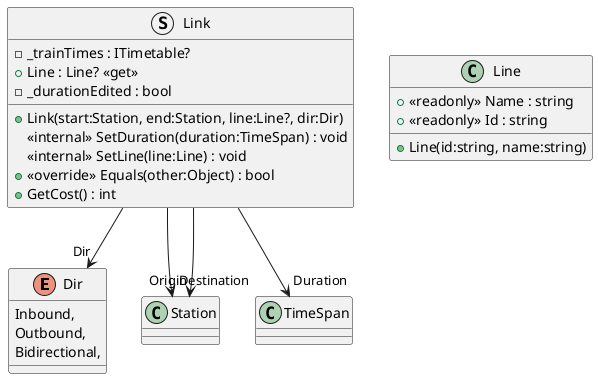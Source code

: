 @startuml
enum Dir {
    Inbound,
    Outbound,
    Bidirectional,
}
class Line {
    + <<readonly>> Name : string
    + <<readonly>> Id : string
    + Line(id:string, name:string)
}
struct Link {
    - _trainTimes : ITimetable?
    + Line : Line? <<get>>
    - _durationEdited : bool
    + Link(start:Station, end:Station, line:Line?, dir:Dir)
    <<internal>> SetDuration(duration:TimeSpan) : void
    <<internal>> SetLine(line:Line) : void
    + <<override>> Equals(other:Object) : bool
    + GetCost() : int
}
Link --> "Destination" Station
Link --> "Origin" Station
Link --> "Duration" TimeSpan
Link --> "Dir" Dir
@enduml
